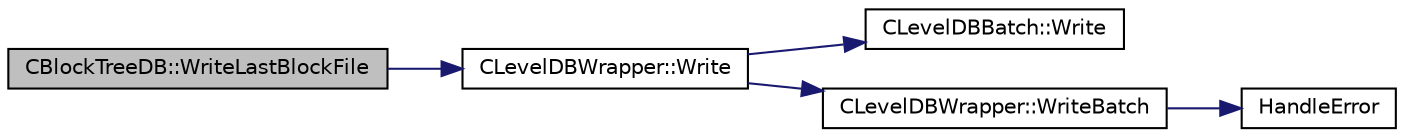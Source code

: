 digraph "CBlockTreeDB::WriteLastBlockFile"
{
  edge [fontname="Helvetica",fontsize="10",labelfontname="Helvetica",labelfontsize="10"];
  node [fontname="Helvetica",fontsize="10",shape=record];
  rankdir="LR";
  Node95 [label="CBlockTreeDB::WriteLastBlockFile",height=0.2,width=0.4,color="black", fillcolor="grey75", style="filled", fontcolor="black"];
  Node95 -> Node96 [color="midnightblue",fontsize="10",style="solid",fontname="Helvetica"];
  Node96 [label="CLevelDBWrapper::Write",height=0.2,width=0.4,color="black", fillcolor="white", style="filled",URL="$class_c_level_d_b_wrapper.html#a740caa1aefbafc888838ea7f70dc31f4"];
  Node96 -> Node97 [color="midnightblue",fontsize="10",style="solid",fontname="Helvetica"];
  Node97 [label="CLevelDBBatch::Write",height=0.2,width=0.4,color="black", fillcolor="white", style="filled",URL="$class_c_level_d_b_batch.html#ab459da1abafa27e834de9a4cc25b6f2d"];
  Node96 -> Node98 [color="midnightblue",fontsize="10",style="solid",fontname="Helvetica"];
  Node98 [label="CLevelDBWrapper::WriteBatch",height=0.2,width=0.4,color="black", fillcolor="white", style="filled",URL="$class_c_level_d_b_wrapper.html#a820484c9e427f9e3400396e750acf4b8"];
  Node98 -> Node99 [color="midnightblue",fontsize="10",style="solid",fontname="Helvetica"];
  Node99 [label="HandleError",height=0.2,width=0.4,color="black", fillcolor="white", style="filled",URL="$leveldbwrapper_8cpp.html#aea36eb5fddb6266b14ea8cb15e183486"];
}
